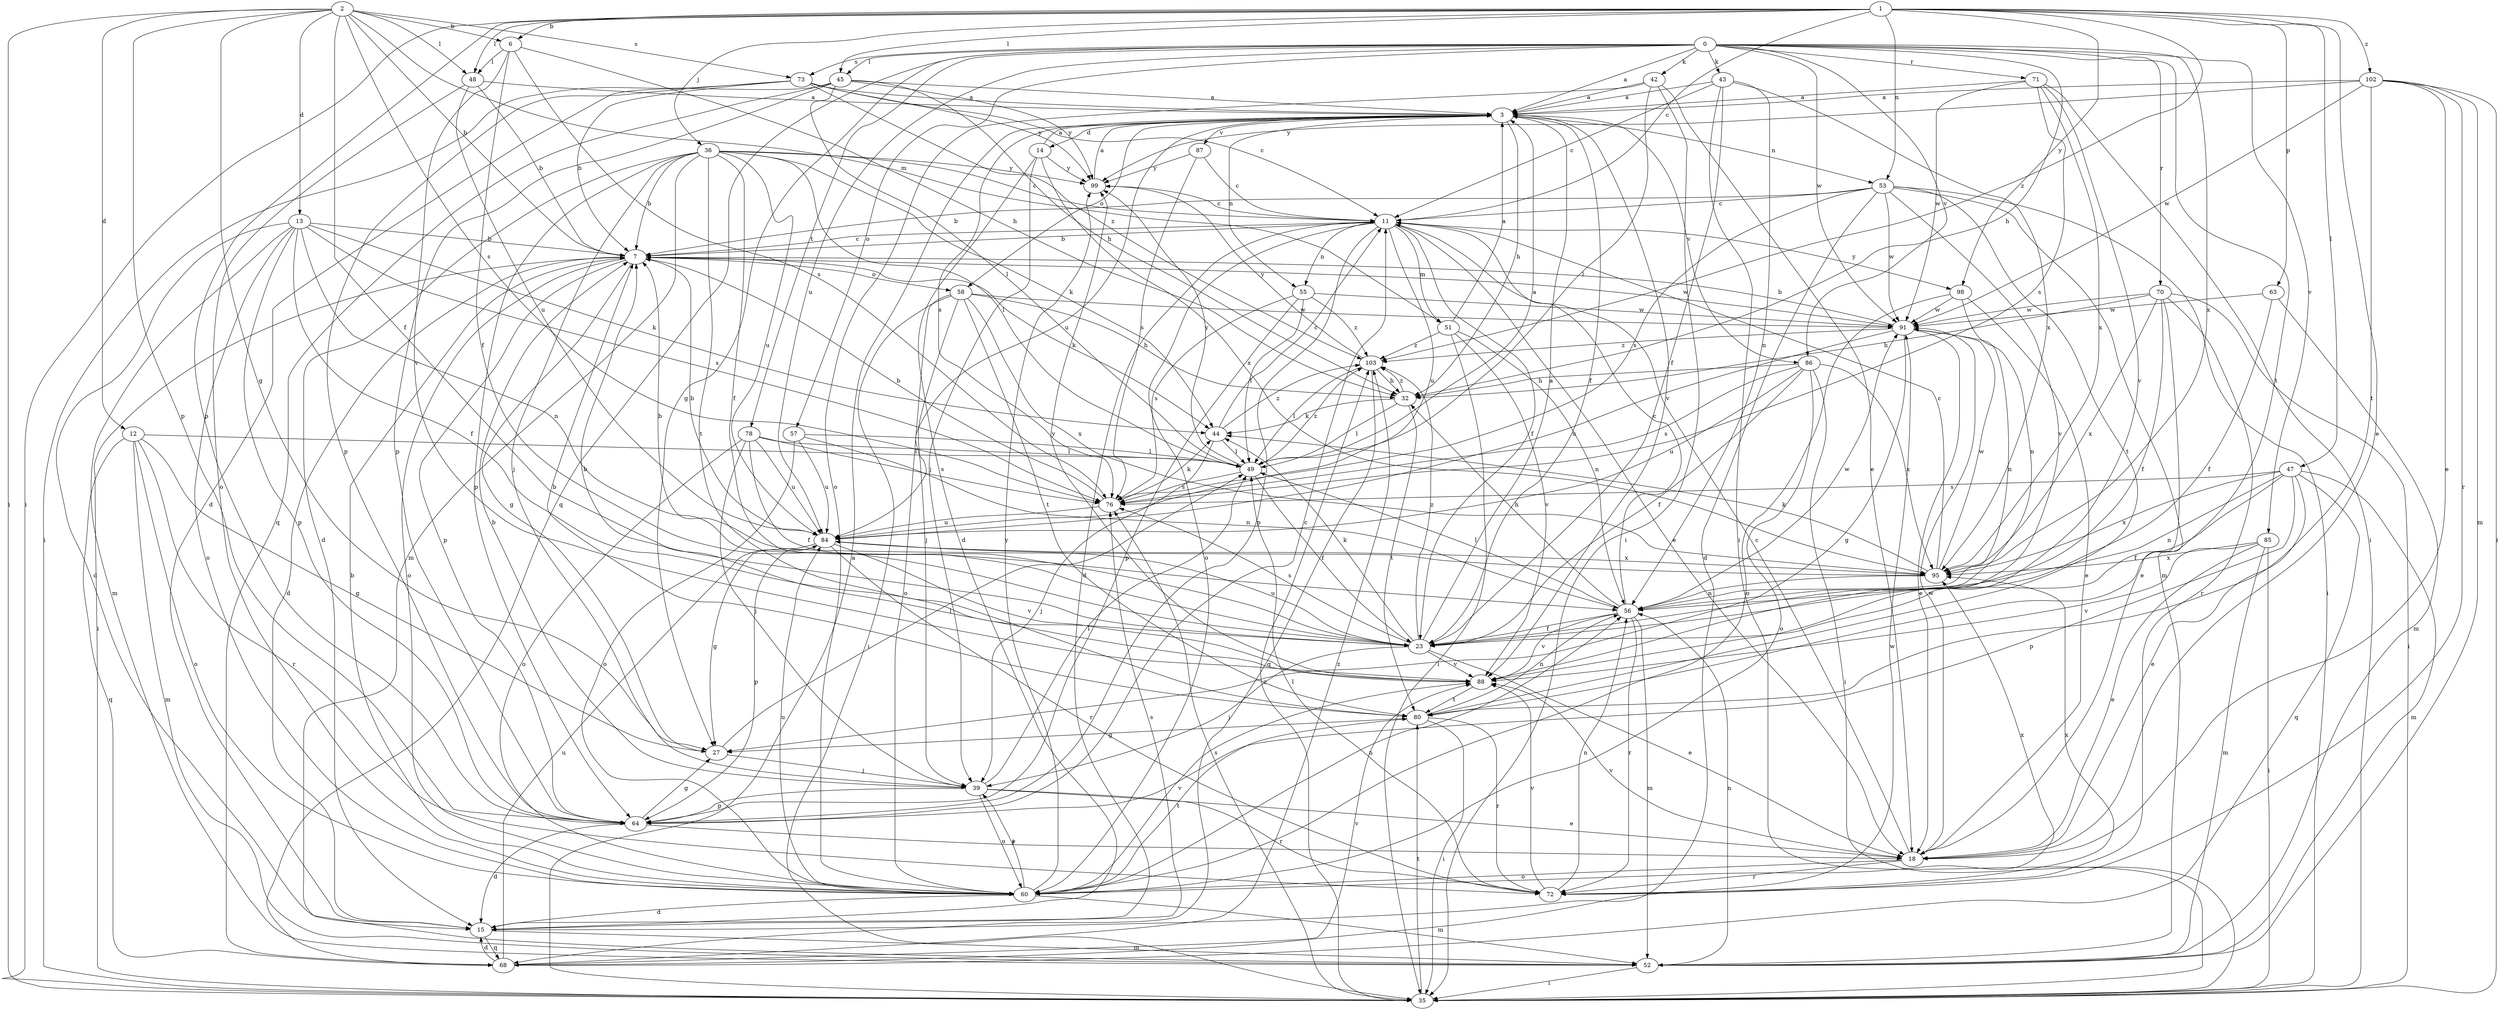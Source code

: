 strict digraph  {
0;
1;
2;
3;
6;
7;
11;
12;
13;
14;
15;
18;
23;
27;
32;
35;
36;
39;
42;
43;
44;
45;
47;
48;
49;
51;
52;
53;
55;
56;
57;
58;
60;
63;
64;
68;
70;
71;
72;
73;
76;
78;
80;
84;
85;
86;
87;
88;
91;
95;
98;
99;
102;
103;
0 -> 3  [label=a];
0 -> 27  [label=g];
0 -> 32  [label=h];
0 -> 42  [label=k];
0 -> 43  [label=k];
0 -> 45  [label=l];
0 -> 57  [label=o];
0 -> 68  [label=q];
0 -> 70  [label=r];
0 -> 71  [label=r];
0 -> 73  [label=s];
0 -> 78  [label=t];
0 -> 80  [label=t];
0 -> 84  [label=u];
0 -> 85  [label=v];
0 -> 86  [label=v];
0 -> 91  [label=w];
0 -> 95  [label=x];
1 -> 6  [label=b];
1 -> 11  [label=c];
1 -> 18  [label=e];
1 -> 35  [label=i];
1 -> 36  [label=j];
1 -> 45  [label=l];
1 -> 47  [label=l];
1 -> 48  [label=l];
1 -> 53  [label=n];
1 -> 63  [label=p];
1 -> 64  [label=p];
1 -> 98  [label=y];
1 -> 102  [label=z];
1 -> 103  [label=z];
2 -> 6  [label=b];
2 -> 7  [label=b];
2 -> 12  [label=d];
2 -> 13  [label=d];
2 -> 23  [label=f];
2 -> 27  [label=g];
2 -> 35  [label=i];
2 -> 48  [label=l];
2 -> 51  [label=m];
2 -> 64  [label=p];
2 -> 73  [label=s];
2 -> 76  [label=s];
3 -> 14  [label=d];
3 -> 23  [label=f];
3 -> 32  [label=h];
3 -> 53  [label=n];
3 -> 55  [label=n];
3 -> 58  [label=o];
3 -> 76  [label=s];
3 -> 84  [label=u];
3 -> 86  [label=v];
3 -> 87  [label=v];
3 -> 88  [label=v];
6 -> 23  [label=f];
6 -> 32  [label=h];
6 -> 48  [label=l];
6 -> 76  [label=s];
6 -> 88  [label=v];
7 -> 11  [label=c];
7 -> 15  [label=d];
7 -> 27  [label=g];
7 -> 35  [label=i];
7 -> 44  [label=k];
7 -> 58  [label=o];
7 -> 60  [label=o];
7 -> 64  [label=p];
7 -> 91  [label=w];
11 -> 7  [label=b];
11 -> 15  [label=d];
11 -> 18  [label=e];
11 -> 23  [label=f];
11 -> 51  [label=m];
11 -> 55  [label=n];
11 -> 60  [label=o];
11 -> 64  [label=p];
11 -> 84  [label=u];
11 -> 98  [label=y];
12 -> 27  [label=g];
12 -> 49  [label=l];
12 -> 52  [label=m];
12 -> 60  [label=o];
12 -> 68  [label=q];
12 -> 72  [label=r];
13 -> 7  [label=b];
13 -> 15  [label=d];
13 -> 23  [label=f];
13 -> 44  [label=k];
13 -> 52  [label=m];
13 -> 56  [label=n];
13 -> 60  [label=o];
13 -> 64  [label=p];
13 -> 76  [label=s];
14 -> 3  [label=a];
14 -> 15  [label=d];
14 -> 39  [label=j];
14 -> 95  [label=x];
14 -> 99  [label=y];
15 -> 52  [label=m];
15 -> 68  [label=q];
15 -> 76  [label=s];
18 -> 11  [label=c];
18 -> 60  [label=o];
18 -> 72  [label=r];
18 -> 88  [label=v];
18 -> 91  [label=w];
23 -> 3  [label=a];
23 -> 18  [label=e];
23 -> 39  [label=j];
23 -> 44  [label=k];
23 -> 76  [label=s];
23 -> 84  [label=u];
23 -> 88  [label=v];
23 -> 103  [label=z];
27 -> 39  [label=j];
27 -> 49  [label=l];
32 -> 44  [label=k];
32 -> 49  [label=l];
32 -> 80  [label=t];
32 -> 103  [label=z];
35 -> 3  [label=a];
35 -> 76  [label=s];
35 -> 80  [label=t];
35 -> 103  [label=z];
36 -> 7  [label=b];
36 -> 11  [label=c];
36 -> 15  [label=d];
36 -> 23  [label=f];
36 -> 39  [label=j];
36 -> 44  [label=k];
36 -> 49  [label=l];
36 -> 52  [label=m];
36 -> 64  [label=p];
36 -> 80  [label=t];
36 -> 84  [label=u];
36 -> 99  [label=y];
39 -> 7  [label=b];
39 -> 18  [label=e];
39 -> 49  [label=l];
39 -> 60  [label=o];
39 -> 64  [label=p];
39 -> 72  [label=r];
42 -> 3  [label=a];
42 -> 18  [label=e];
42 -> 35  [label=i];
42 -> 49  [label=l];
42 -> 60  [label=o];
43 -> 3  [label=a];
43 -> 11  [label=c];
43 -> 23  [label=f];
43 -> 35  [label=i];
43 -> 56  [label=n];
43 -> 95  [label=x];
44 -> 11  [label=c];
44 -> 39  [label=j];
44 -> 49  [label=l];
44 -> 103  [label=z];
45 -> 3  [label=a];
45 -> 15  [label=d];
45 -> 32  [label=h];
45 -> 49  [label=l];
45 -> 64  [label=p];
45 -> 68  [label=q];
45 -> 99  [label=y];
47 -> 18  [label=e];
47 -> 23  [label=f];
47 -> 52  [label=m];
47 -> 56  [label=n];
47 -> 64  [label=p];
47 -> 68  [label=q];
47 -> 76  [label=s];
47 -> 95  [label=x];
48 -> 3  [label=a];
48 -> 7  [label=b];
48 -> 60  [label=o];
48 -> 84  [label=u];
49 -> 3  [label=a];
49 -> 23  [label=f];
49 -> 76  [label=s];
49 -> 99  [label=y];
49 -> 103  [label=z];
51 -> 3  [label=a];
51 -> 35  [label=i];
51 -> 56  [label=n];
51 -> 88  [label=v];
51 -> 103  [label=z];
52 -> 35  [label=i];
52 -> 56  [label=n];
53 -> 7  [label=b];
53 -> 11  [label=c];
53 -> 15  [label=d];
53 -> 35  [label=i];
53 -> 52  [label=m];
53 -> 76  [label=s];
53 -> 80  [label=t];
53 -> 88  [label=v];
53 -> 91  [label=w];
55 -> 49  [label=l];
55 -> 64  [label=p];
55 -> 76  [label=s];
55 -> 91  [label=w];
55 -> 103  [label=z];
56 -> 11  [label=c];
56 -> 23  [label=f];
56 -> 32  [label=h];
56 -> 49  [label=l];
56 -> 52  [label=m];
56 -> 72  [label=r];
56 -> 88  [label=v];
56 -> 91  [label=w];
57 -> 49  [label=l];
57 -> 56  [label=n];
57 -> 60  [label=o];
57 -> 84  [label=u];
58 -> 32  [label=h];
58 -> 35  [label=i];
58 -> 39  [label=j];
58 -> 60  [label=o];
58 -> 80  [label=t];
58 -> 91  [label=w];
58 -> 95  [label=x];
60 -> 7  [label=b];
60 -> 15  [label=d];
60 -> 39  [label=j];
60 -> 52  [label=m];
60 -> 56  [label=n];
60 -> 80  [label=t];
60 -> 84  [label=u];
60 -> 88  [label=v];
60 -> 95  [label=x];
60 -> 99  [label=y];
63 -> 23  [label=f];
63 -> 52  [label=m];
63 -> 91  [label=w];
64 -> 11  [label=c];
64 -> 15  [label=d];
64 -> 18  [label=e];
64 -> 27  [label=g];
68 -> 15  [label=d];
68 -> 84  [label=u];
68 -> 88  [label=v];
68 -> 91  [label=w];
68 -> 103  [label=z];
70 -> 18  [label=e];
70 -> 23  [label=f];
70 -> 32  [label=h];
70 -> 35  [label=i];
70 -> 72  [label=r];
70 -> 91  [label=w];
70 -> 95  [label=x];
71 -> 3  [label=a];
71 -> 35  [label=i];
71 -> 76  [label=s];
71 -> 88  [label=v];
71 -> 91  [label=w];
71 -> 95  [label=x];
72 -> 49  [label=l];
72 -> 56  [label=n];
72 -> 88  [label=v];
72 -> 95  [label=x];
73 -> 3  [label=a];
73 -> 7  [label=b];
73 -> 11  [label=c];
73 -> 35  [label=i];
73 -> 64  [label=p];
73 -> 99  [label=y];
73 -> 103  [label=z];
76 -> 7  [label=b];
76 -> 44  [label=k];
76 -> 84  [label=u];
78 -> 23  [label=f];
78 -> 39  [label=j];
78 -> 49  [label=l];
78 -> 60  [label=o];
78 -> 76  [label=s];
78 -> 84  [label=u];
80 -> 7  [label=b];
80 -> 27  [label=g];
80 -> 35  [label=i];
80 -> 56  [label=n];
80 -> 72  [label=r];
84 -> 7  [label=b];
84 -> 27  [label=g];
84 -> 64  [label=p];
84 -> 72  [label=r];
84 -> 88  [label=v];
84 -> 95  [label=x];
85 -> 18  [label=e];
85 -> 35  [label=i];
85 -> 52  [label=m];
85 -> 88  [label=v];
85 -> 95  [label=x];
86 -> 23  [label=f];
86 -> 32  [label=h];
86 -> 35  [label=i];
86 -> 60  [label=o];
86 -> 76  [label=s];
86 -> 84  [label=u];
86 -> 95  [label=x];
87 -> 11  [label=c];
87 -> 76  [label=s];
87 -> 99  [label=y];
88 -> 7  [label=b];
88 -> 80  [label=t];
88 -> 99  [label=y];
91 -> 7  [label=b];
91 -> 18  [label=e];
91 -> 27  [label=g];
91 -> 56  [label=n];
91 -> 84  [label=u];
91 -> 103  [label=z];
95 -> 7  [label=b];
95 -> 11  [label=c];
95 -> 44  [label=k];
95 -> 56  [label=n];
95 -> 91  [label=w];
98 -> 18  [label=e];
98 -> 56  [label=n];
98 -> 60  [label=o];
98 -> 91  [label=w];
99 -> 3  [label=a];
99 -> 11  [label=c];
102 -> 3  [label=a];
102 -> 18  [label=e];
102 -> 35  [label=i];
102 -> 52  [label=m];
102 -> 72  [label=r];
102 -> 80  [label=t];
102 -> 91  [label=w];
102 -> 99  [label=y];
103 -> 32  [label=h];
103 -> 49  [label=l];
103 -> 68  [label=q];
103 -> 99  [label=y];
}
